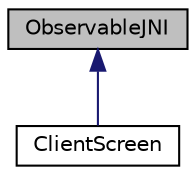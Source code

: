 digraph "ObservableJNI"
{
  edge [fontname="Helvetica",fontsize="10",labelfontname="Helvetica",labelfontsize="10"];
  node [fontname="Helvetica",fontsize="10",shape=record];
  Node1 [label="ObservableJNI",height=0.2,width=0.4,color="black", fillcolor="grey75", style="filled" fontcolor="black"];
  Node1 -> Node2 [dir="back",color="midnightblue",fontsize="10",style="solid",fontname="Helvetica"];
  Node2 [label="ClientScreen",height=0.2,width=0.4,color="black", fillcolor="white", style="filled",URL="$classClientScreen.html",tooltip="Clase encargada de gestionar los eventos de rfb y transformar la imagen."];
}
